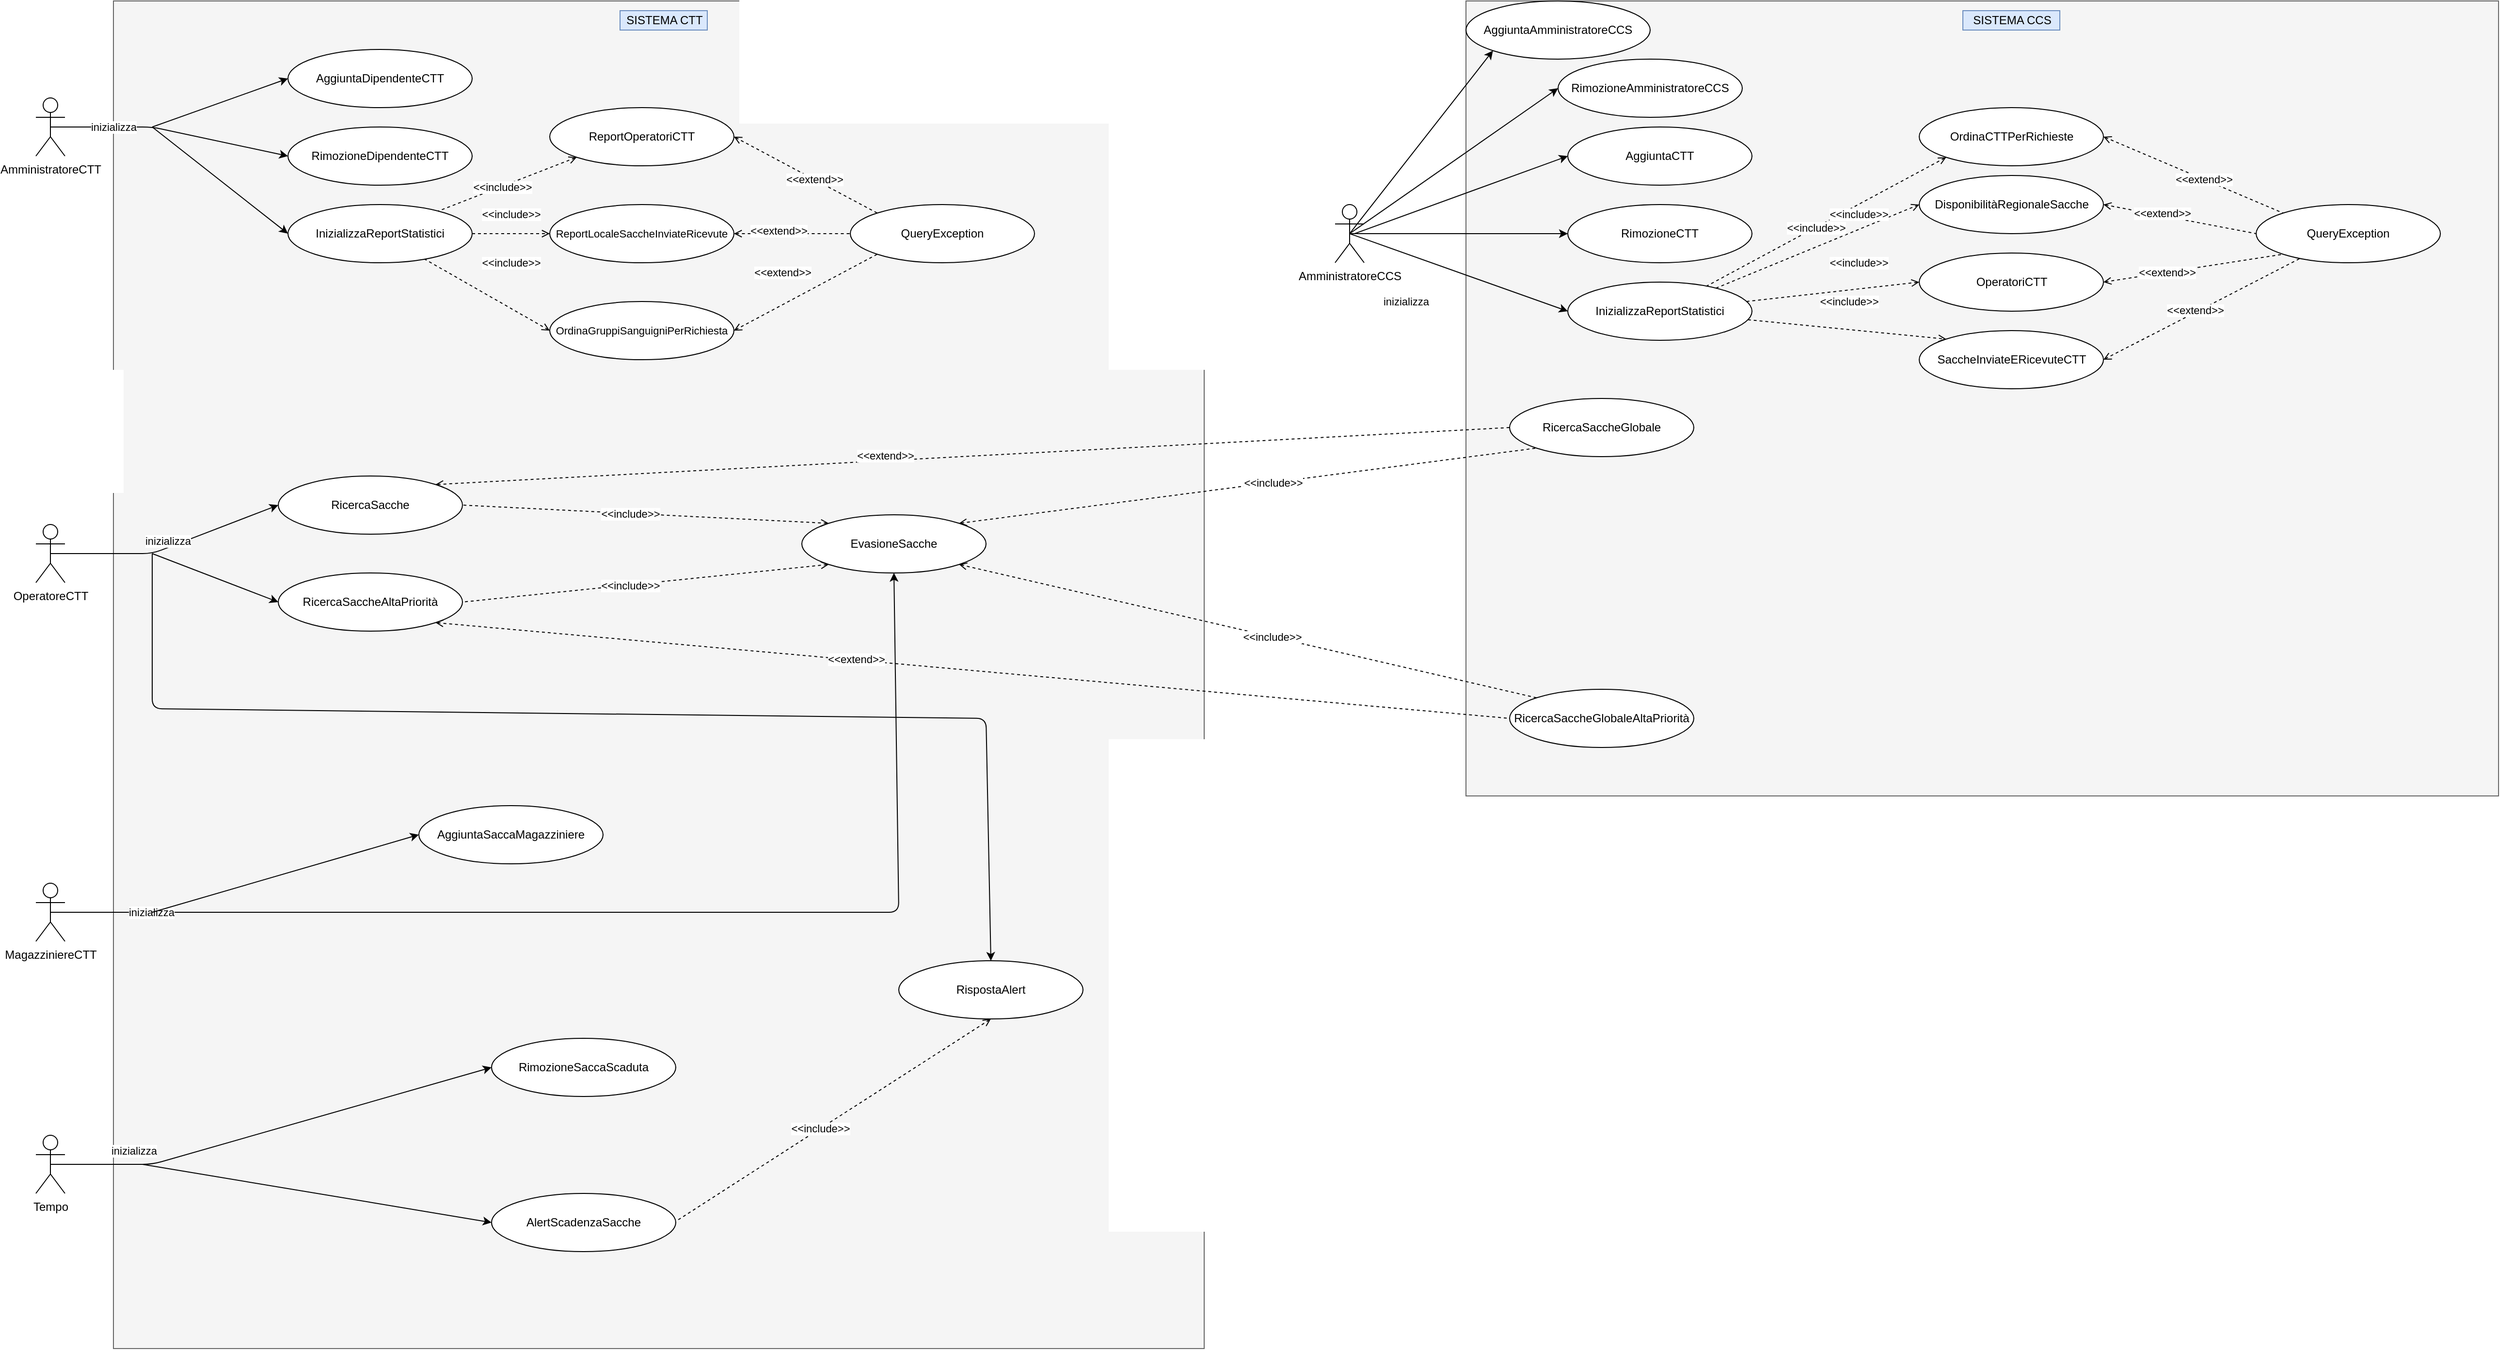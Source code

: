 <mxfile version="14.5.1" type="device"><diagram id="3FLHZTq3hZQt4nd_9_d8" name="Page-1"><mxGraphModel dx="1810" dy="1410" grid="1" gridSize="10" guides="1" tooltips="1" connect="1" arrows="1" fold="1" page="1" pageScale="1" pageWidth="1200" pageHeight="1600" math="0" shadow="0"><root><mxCell id="0"/><mxCell id="1" parent="0"/><mxCell id="kXRJ9fTZfxUqiPLf33Xb-1" value="" style="rounded=0;whiteSpace=wrap;html=1;fillColor=#f5f5f5;strokeColor=#666666;fontColor=#333333;" parent="1" vertex="1"><mxGeometry x="300" y="50" width="1125" height="1390" as="geometry"/></mxCell><mxCell id="kXRJ9fTZfxUqiPLf33Xb-2" value="SISTEMA CTT" style="text;html=1;align=center;verticalAlign=middle;resizable=0;points=[];autosize=1;fillColor=#dae8fc;strokeColor=#6c8ebf;" parent="1" vertex="1"><mxGeometry x="822.5" y="60" width="90" height="20" as="geometry"/></mxCell><mxCell id="kXRJ9fTZfxUqiPLf33Xb-3" value="AmministratoreCTT" style="shape=umlActor;verticalLabelPosition=bottom;verticalAlign=top;html=1;outlineConnect=0;" parent="1" vertex="1"><mxGeometry x="220" y="150" width="30" height="60" as="geometry"/></mxCell><mxCell id="kXRJ9fTZfxUqiPLf33Xb-4" value="AggiuntaDipendenteCTT" style="ellipse;whiteSpace=wrap;html=1;" parent="1" vertex="1"><mxGeometry x="480" y="100" width="190" height="60" as="geometry"/></mxCell><mxCell id="kXRJ9fTZfxUqiPLf33Xb-5" value="RimozioneDipendenteCTT" style="ellipse;whiteSpace=wrap;html=1;" parent="1" vertex="1"><mxGeometry x="480" y="180" width="190" height="60" as="geometry"/></mxCell><mxCell id="kXRJ9fTZfxUqiPLf33Xb-7" value="" style="endArrow=classic;html=1;entryX=0;entryY=0.5;entryDx=0;entryDy=0;" parent="1" target="kXRJ9fTZfxUqiPLf33Xb-4" edge="1"><mxGeometry width="50" height="50" relative="1" as="geometry"><mxPoint x="340" y="180" as="sourcePoint"/><mxPoint x="570" y="270" as="targetPoint"/></mxGeometry></mxCell><mxCell id="kXRJ9fTZfxUqiPLf33Xb-8" value="" style="endArrow=classic;html=1;exitX=0.5;exitY=0.5;exitDx=0;exitDy=0;exitPerimeter=0;entryX=0;entryY=0.5;entryDx=0;entryDy=0;" parent="1" source="kXRJ9fTZfxUqiPLf33Xb-3" target="kXRJ9fTZfxUqiPLf33Xb-5" edge="1"><mxGeometry width="50" height="50" relative="1" as="geometry"><mxPoint x="280" y="180" as="sourcePoint"/><mxPoint x="490" y="140" as="targetPoint"/><Array as="points"><mxPoint x="340" y="180"/></Array></mxGeometry></mxCell><mxCell id="kXRJ9fTZfxUqiPLf33Xb-10" value="inizializza" style="edgeLabel;html=1;align=center;verticalAlign=middle;resizable=0;points=[];" parent="kXRJ9fTZfxUqiPLf33Xb-8" vertex="1" connectable="0"><mxGeometry x="0.153" y="-1" relative="1" as="geometry"><mxPoint x="-77.46" y="-9.05" as="offset"/></mxGeometry></mxCell><mxCell id="kXRJ9fTZfxUqiPLf33Xb-11" value="MagazziniereCTT" style="shape=umlActor;verticalLabelPosition=bottom;verticalAlign=top;html=1;outlineConnect=0;" parent="1" vertex="1"><mxGeometry x="220" y="960" width="30" height="60" as="geometry"/></mxCell><mxCell id="kXRJ9fTZfxUqiPLf33Xb-12" value="AggiuntaSaccaMagazziniere" style="ellipse;whiteSpace=wrap;html=1;" parent="1" vertex="1"><mxGeometry x="615" y="880" width="190" height="60" as="geometry"/></mxCell><mxCell id="kXRJ9fTZfxUqiPLf33Xb-13" value="EvasioneSacche" style="ellipse;whiteSpace=wrap;html=1;" parent="1" vertex="1"><mxGeometry x="1010" y="580" width="190" height="60" as="geometry"/></mxCell><mxCell id="kXRJ9fTZfxUqiPLf33Xb-14" value="InizializzaReportStatistici" style="ellipse;whiteSpace=wrap;html=1;" parent="1" vertex="1"><mxGeometry x="480" y="260" width="190" height="60" as="geometry"/></mxCell><mxCell id="kXRJ9fTZfxUqiPLf33Xb-15" value="" style="endArrow=classic;html=1;entryX=0;entryY=0.5;entryDx=0;entryDy=0;" parent="1" target="kXRJ9fTZfxUqiPLf33Xb-14" edge="1"><mxGeometry width="50" height="50" relative="1" as="geometry"><mxPoint x="340" y="180" as="sourcePoint"/><mxPoint x="490" y="140" as="targetPoint"/></mxGeometry></mxCell><mxCell id="kXRJ9fTZfxUqiPLf33Xb-16" value="ReportOperatoriCTT" style="ellipse;whiteSpace=wrap;html=1;" parent="1" vertex="1"><mxGeometry x="750" y="160" width="190" height="60" as="geometry"/></mxCell><mxCell id="kXRJ9fTZfxUqiPLf33Xb-17" value="&lt;font style=&quot;font-size: 11px&quot;&gt;ReportLocaleSaccheInviateRicevute&lt;/font&gt;" style="ellipse;whiteSpace=wrap;html=1;" parent="1" vertex="1"><mxGeometry x="750" y="260" width="190" height="60" as="geometry"/></mxCell><mxCell id="kXRJ9fTZfxUqiPLf33Xb-18" value="&lt;font style=&quot;font-size: 11px&quot;&gt;OrdinaGruppiSanguigniPerRichiesta&lt;/font&gt;" style="ellipse;whiteSpace=wrap;html=1;" parent="1" vertex="1"><mxGeometry x="750" y="360" width="190" height="60" as="geometry"/></mxCell><mxCell id="kXRJ9fTZfxUqiPLf33Xb-21" value="" style="endArrow=none;dashed=1;html=1;exitX=0;exitY=0.5;exitDx=0;exitDy=0;startArrow=open;startFill=0;endFill=0;" parent="1" source="kXRJ9fTZfxUqiPLf33Xb-18" target="kXRJ9fTZfxUqiPLf33Xb-14" edge="1"><mxGeometry width="50" height="50" relative="1" as="geometry"><mxPoint x="680.0" y="300" as="sourcePoint"/><mxPoint x="750.0" y="430" as="targetPoint"/></mxGeometry></mxCell><mxCell id="kXRJ9fTZfxUqiPLf33Xb-22" value="" style="endArrow=open;dashed=1;html=1;entryX=0;entryY=0.5;entryDx=0;entryDy=0;endFill=0;startArrow=none;startFill=0;" parent="1" source="kXRJ9fTZfxUqiPLf33Xb-14" target="kXRJ9fTZfxUqiPLf33Xb-17" edge="1"><mxGeometry width="50" height="50" relative="1" as="geometry"><mxPoint x="750.0" y="350" as="sourcePoint"/><mxPoint x="680.0" y="300" as="targetPoint"/></mxGeometry></mxCell><mxCell id="kXRJ9fTZfxUqiPLf33Xb-23" value="" style="endArrow=none;dashed=1;html=1;exitX=0;exitY=1;exitDx=0;exitDy=0;startArrow=open;startFill=0;endFill=0;" parent="1" source="kXRJ9fTZfxUqiPLf33Xb-16" target="kXRJ9fTZfxUqiPLf33Xb-14" edge="1"><mxGeometry width="50" height="50" relative="1" as="geometry"><mxPoint x="760.0" y="360" as="sourcePoint"/><mxPoint x="670" y="280" as="targetPoint"/><Array as="points"/></mxGeometry></mxCell><mxCell id="kXRJ9fTZfxUqiPLf33Xb-24" value="&amp;lt;&amp;lt;include&amp;gt;&amp;gt;" style="edgeLabel;html=1;align=center;verticalAlign=middle;resizable=0;points=[];" parent="kXRJ9fTZfxUqiPLf33Xb-23" vertex="1" connectable="0"><mxGeometry x="0.085" relative="1" as="geometry"><mxPoint as="offset"/></mxGeometry></mxCell><mxCell id="kXRJ9fTZfxUqiPLf33Xb-25" value="&amp;lt;&amp;lt;include&amp;gt;&amp;gt;" style="edgeLabel;html=1;align=center;verticalAlign=middle;resizable=0;points=[];" parent="1" vertex="1" connectable="0"><mxGeometry x="710.001" y="319.998" as="geometry"/></mxCell><mxCell id="kXRJ9fTZfxUqiPLf33Xb-26" value="&amp;lt;&amp;lt;include&amp;gt;&amp;gt;" style="edgeLabel;html=1;align=center;verticalAlign=middle;resizable=0;points=[];" parent="1" vertex="1" connectable="0"><mxGeometry x="710.001" y="269.998" as="geometry"/></mxCell><mxCell id="kXRJ9fTZfxUqiPLf33Xb-28" value="QueryException" style="ellipse;whiteSpace=wrap;html=1;" parent="1" vertex="1"><mxGeometry x="1060" y="260" width="190" height="60" as="geometry"/></mxCell><mxCell id="kXRJ9fTZfxUqiPLf33Xb-30" value="" style="endArrow=none;dashed=1;html=1;entryX=0;entryY=0;entryDx=0;entryDy=0;exitX=1;exitY=0.5;exitDx=0;exitDy=0;startArrow=open;startFill=0;" parent="1" source="kXRJ9fTZfxUqiPLf33Xb-16" target="kXRJ9fTZfxUqiPLf33Xb-28" edge="1"><mxGeometry width="50" height="50" relative="1" as="geometry"><mxPoint x="930" y="280" as="sourcePoint"/><mxPoint x="980" y="230" as="targetPoint"/><Array as="points"/></mxGeometry></mxCell><mxCell id="kXRJ9fTZfxUqiPLf33Xb-34" value="&amp;lt;&amp;lt;extend&amp;gt;&amp;gt;" style="edgeLabel;html=1;align=center;verticalAlign=middle;resizable=0;points=[];" parent="kXRJ9fTZfxUqiPLf33Xb-30" vertex="1" connectable="0"><mxGeometry x="0.11" y="1" relative="1" as="geometry"><mxPoint y="1" as="offset"/></mxGeometry></mxCell><mxCell id="kXRJ9fTZfxUqiPLf33Xb-32" value="" style="endArrow=none;dashed=1;html=1;exitX=1;exitY=0.5;exitDx=0;exitDy=0;entryX=0;entryY=1;entryDx=0;entryDy=0;startArrow=open;startFill=0;" parent="1" source="kXRJ9fTZfxUqiPLf33Xb-18" target="kXRJ9fTZfxUqiPLf33Xb-28" edge="1"><mxGeometry width="50" height="50" relative="1" as="geometry"><mxPoint x="940" y="430" as="sourcePoint"/><mxPoint x="1119.438" y="326.325" as="targetPoint"/></mxGeometry></mxCell><mxCell id="kXRJ9fTZfxUqiPLf33Xb-33" value="" style="endArrow=none;dashed=1;html=1;exitX=1;exitY=0.5;exitDx=0;exitDy=0;entryX=0;entryY=0.5;entryDx=0;entryDy=0;startArrow=open;startFill=0;" parent="1" source="kXRJ9fTZfxUqiPLf33Xb-17" target="kXRJ9fTZfxUqiPLf33Xb-28" edge="1"><mxGeometry width="50" height="50" relative="1" as="geometry"><mxPoint x="940" y="350" as="sourcePoint"/><mxPoint x="1097.825" y="321.213" as="targetPoint"/></mxGeometry></mxCell><mxCell id="kXRJ9fTZfxUqiPLf33Xb-35" value="&amp;lt;&amp;lt;extend&amp;gt;&amp;gt;" style="edgeLabel;html=1;align=center;verticalAlign=middle;resizable=0;points=[];" parent="kXRJ9fTZfxUqiPLf33Xb-33" vertex="1" connectable="0"><mxGeometry x="-0.237" y="3" relative="1" as="geometry"><mxPoint as="offset"/></mxGeometry></mxCell><mxCell id="kXRJ9fTZfxUqiPLf33Xb-36" value="&amp;lt;&amp;lt;extend&amp;gt;&amp;gt;" style="edgeLabel;html=1;align=center;verticalAlign=middle;resizable=0;points=[];" parent="1" vertex="1" connectable="0"><mxGeometry x="990.206" y="329.997" as="geometry"/></mxCell><mxCell id="kXRJ9fTZfxUqiPLf33Xb-38" value="" style="rounded=0;whiteSpace=wrap;html=1;fillColor=#f5f5f5;strokeColor=#666666;fontColor=#333333;" parent="1" vertex="1"><mxGeometry x="1695" y="50" width="1065" height="820" as="geometry"/></mxCell><mxCell id="kXRJ9fTZfxUqiPLf33Xb-39" value="SISTEMA CCS" style="text;html=1;align=center;verticalAlign=middle;resizable=0;points=[];autosize=1;fillColor=#dae8fc;strokeColor=#6c8ebf;" parent="1" vertex="1"><mxGeometry x="2207.5" y="60" width="100" height="20" as="geometry"/></mxCell><mxCell id="kXRJ9fTZfxUqiPLf33Xb-40" value="AmministratoreCCS" style="shape=umlActor;verticalLabelPosition=bottom;verticalAlign=top;html=1;outlineConnect=0;" parent="1" vertex="1"><mxGeometry x="1560" y="260" width="30" height="60" as="geometry"/></mxCell><mxCell id="kXRJ9fTZfxUqiPLf33Xb-41" value="AggiuntaCTT" style="ellipse;whiteSpace=wrap;html=1;" parent="1" vertex="1"><mxGeometry x="1800" y="180" width="190" height="60" as="geometry"/></mxCell><mxCell id="kXRJ9fTZfxUqiPLf33Xb-42" value="RimozioneCTT" style="ellipse;whiteSpace=wrap;html=1;" parent="1" vertex="1"><mxGeometry x="1800" y="260" width="190" height="60" as="geometry"/></mxCell><mxCell id="kXRJ9fTZfxUqiPLf33Xb-43" value="" style="endArrow=classic;html=1;entryX=0;entryY=0.5;entryDx=0;entryDy=0;" parent="1" target="kXRJ9fTZfxUqiPLf33Xb-41" edge="1"><mxGeometry width="50" height="50" relative="1" as="geometry"><mxPoint x="1580" y="290" as="sourcePoint"/><mxPoint x="1960" y="270" as="targetPoint"/></mxGeometry></mxCell><mxCell id="kXRJ9fTZfxUqiPLf33Xb-44" value="" style="endArrow=classic;html=1;exitX=0.5;exitY=0.5;exitDx=0;exitDy=0;exitPerimeter=0;entryX=0;entryY=0.5;entryDx=0;entryDy=0;" parent="1" source="kXRJ9fTZfxUqiPLf33Xb-40" target="kXRJ9fTZfxUqiPLf33Xb-42" edge="1"><mxGeometry width="50" height="50" relative="1" as="geometry"><mxPoint x="1670" y="180" as="sourcePoint"/><mxPoint x="1880" y="140" as="targetPoint"/><Array as="points"/></mxGeometry></mxCell><mxCell id="kXRJ9fTZfxUqiPLf33Xb-45" value="inizializza" style="edgeLabel;html=1;align=center;verticalAlign=middle;resizable=0;points=[];" parent="kXRJ9fTZfxUqiPLf33Xb-44" vertex="1" connectable="0"><mxGeometry x="0.153" y="-1" relative="1" as="geometry"><mxPoint x="-72.17" y="68.51" as="offset"/></mxGeometry></mxCell><mxCell id="kXRJ9fTZfxUqiPLf33Xb-49" value="InizializzaReportStatistici" style="ellipse;whiteSpace=wrap;html=1;" parent="1" vertex="1"><mxGeometry x="1800" y="340" width="190" height="60" as="geometry"/></mxCell><mxCell id="kXRJ9fTZfxUqiPLf33Xb-50" value="" style="endArrow=classic;html=1;entryX=0;entryY=0.5;entryDx=0;entryDy=0;exitX=0.5;exitY=0.5;exitDx=0;exitDy=0;exitPerimeter=0;" parent="1" target="kXRJ9fTZfxUqiPLf33Xb-49" edge="1" source="kXRJ9fTZfxUqiPLf33Xb-40"><mxGeometry width="50" height="50" relative="1" as="geometry"><mxPoint x="1730" y="180" as="sourcePoint"/><mxPoint x="1880" y="140" as="targetPoint"/></mxGeometry></mxCell><mxCell id="kXRJ9fTZfxUqiPLf33Xb-51" value="OrdinaCTTPerRichieste" style="ellipse;whiteSpace=wrap;html=1;" parent="1" vertex="1"><mxGeometry x="2162.5" y="160" width="190" height="60" as="geometry"/></mxCell><mxCell id="kXRJ9fTZfxUqiPLf33Xb-52" value="DisponibilitàRegionaleSacche" style="ellipse;whiteSpace=wrap;html=1;" parent="1" vertex="1"><mxGeometry x="2162.5" y="230" width="190" height="60" as="geometry"/></mxCell><mxCell id="kXRJ9fTZfxUqiPLf33Xb-53" value="OperatoriCTT" style="ellipse;whiteSpace=wrap;html=1;" parent="1" vertex="1"><mxGeometry x="2162.5" y="310" width="190" height="60" as="geometry"/></mxCell><mxCell id="kXRJ9fTZfxUqiPLf33Xb-54" value="SaccheInviateERicevuteCTT" style="ellipse;whiteSpace=wrap;html=1;" parent="1" vertex="1"><mxGeometry x="2162.5" y="390" width="190" height="60" as="geometry"/></mxCell><mxCell id="kXRJ9fTZfxUqiPLf33Xb-55" value="" style="endArrow=open;dashed=1;html=1;entryX=0;entryY=0;entryDx=0;entryDy=0;startArrow=none;startFill=0;endFill=0;" parent="1" source="kXRJ9fTZfxUqiPLf33Xb-49" target="kXRJ9fTZfxUqiPLf33Xb-54" edge="1"><mxGeometry width="50" height="50" relative="1" as="geometry"><mxPoint x="2100" y="550" as="sourcePoint"/><mxPoint x="2150" y="500" as="targetPoint"/></mxGeometry></mxCell><mxCell id="kXRJ9fTZfxUqiPLf33Xb-56" value="" style="endArrow=none;dashed=1;html=1;exitX=0;exitY=0.5;exitDx=0;exitDy=0;startArrow=open;startFill=0;endFill=0;" parent="1" source="kXRJ9fTZfxUqiPLf33Xb-53" target="kXRJ9fTZfxUqiPLf33Xb-49" edge="1"><mxGeometry width="50" height="50" relative="1" as="geometry"><mxPoint x="2070.0" y="300" as="sourcePoint"/><mxPoint x="2140" y="430" as="targetPoint"/></mxGeometry></mxCell><mxCell id="kXRJ9fTZfxUqiPLf33Xb-57" value="" style="endArrow=open;dashed=1;html=1;entryX=0;entryY=0.5;entryDx=0;entryDy=0;endFill=0;startArrow=none;startFill=0;" parent="1" source="kXRJ9fTZfxUqiPLf33Xb-49" target="kXRJ9fTZfxUqiPLf33Xb-52" edge="1"><mxGeometry width="50" height="50" relative="1" as="geometry"><mxPoint x="2140" y="350" as="sourcePoint"/><mxPoint x="2070.0" y="300" as="targetPoint"/></mxGeometry></mxCell><mxCell id="kXRJ9fTZfxUqiPLf33Xb-58" value="" style="endArrow=none;dashed=1;html=1;exitX=0;exitY=1;exitDx=0;exitDy=0;startArrow=open;startFill=0;endFill=0;" parent="1" source="kXRJ9fTZfxUqiPLf33Xb-51" target="kXRJ9fTZfxUqiPLf33Xb-49" edge="1"><mxGeometry width="50" height="50" relative="1" as="geometry"><mxPoint x="2150" y="360" as="sourcePoint"/><mxPoint x="2060" y="280" as="targetPoint"/><Array as="points"/></mxGeometry></mxCell><mxCell id="kXRJ9fTZfxUqiPLf33Xb-59" value="&amp;lt;&amp;lt;include&amp;gt;&amp;gt;" style="edgeLabel;html=1;align=center;verticalAlign=middle;resizable=0;points=[];" parent="kXRJ9fTZfxUqiPLf33Xb-58" vertex="1" connectable="0"><mxGeometry x="0.085" relative="1" as="geometry"><mxPoint as="offset"/></mxGeometry></mxCell><mxCell id="kXRJ9fTZfxUqiPLf33Xb-60" value="&amp;lt;&amp;lt;include&amp;gt;&amp;gt;" style="edgeLabel;html=1;align=center;verticalAlign=middle;resizable=0;points=[];" parent="1" vertex="1" connectable="0"><mxGeometry x="2100.001" y="319.998" as="geometry"/></mxCell><mxCell id="kXRJ9fTZfxUqiPLf33Xb-61" value="&amp;lt;&amp;lt;include&amp;gt;&amp;gt;" style="edgeLabel;html=1;align=center;verticalAlign=middle;resizable=0;points=[];" parent="1" vertex="1" connectable="0"><mxGeometry x="2100.001" y="269.998" as="geometry"/></mxCell><mxCell id="kXRJ9fTZfxUqiPLf33Xb-62" value="&amp;lt;&amp;lt;include&amp;gt;&amp;gt;" style="edgeLabel;html=1;align=center;verticalAlign=middle;resizable=0;points=[];" parent="1" vertex="1" connectable="0"><mxGeometry x="2090.001" y="359.998" as="geometry"/></mxCell><mxCell id="kXRJ9fTZfxUqiPLf33Xb-63" value="QueryException" style="ellipse;whiteSpace=wrap;html=1;" parent="1" vertex="1"><mxGeometry x="2510" y="260" width="190" height="60" as="geometry"/></mxCell><mxCell id="kXRJ9fTZfxUqiPLf33Xb-64" value="" style="endArrow=none;dashed=1;html=1;entryX=0;entryY=0;entryDx=0;entryDy=0;exitX=1;exitY=0.5;exitDx=0;exitDy=0;startArrow=open;startFill=0;" parent="1" source="kXRJ9fTZfxUqiPLf33Xb-51" target="kXRJ9fTZfxUqiPLf33Xb-63" edge="1"><mxGeometry width="50" height="50" relative="1" as="geometry"><mxPoint x="2320" y="280" as="sourcePoint"/><mxPoint x="2370" y="230" as="targetPoint"/><Array as="points"/></mxGeometry></mxCell><mxCell id="kXRJ9fTZfxUqiPLf33Xb-65" value="&amp;lt;&amp;lt;extend&amp;gt;&amp;gt;" style="edgeLabel;html=1;align=center;verticalAlign=middle;resizable=0;points=[];" parent="kXRJ9fTZfxUqiPLf33Xb-64" vertex="1" connectable="0"><mxGeometry x="0.11" y="1" relative="1" as="geometry"><mxPoint y="1" as="offset"/></mxGeometry></mxCell><mxCell id="kXRJ9fTZfxUqiPLf33Xb-66" value="" style="endArrow=none;dashed=1;html=1;exitX=1;exitY=0.5;exitDx=0;exitDy=0;startArrow=open;startFill=0;" parent="1" source="kXRJ9fTZfxUqiPLf33Xb-54" target="kXRJ9fTZfxUqiPLf33Xb-63" edge="1"><mxGeometry width="50" height="50" relative="1" as="geometry"><mxPoint x="2330" y="200.0" as="sourcePoint"/><mxPoint x="2487.825" y="278.787" as="targetPoint"/></mxGeometry></mxCell><mxCell id="kXRJ9fTZfxUqiPLf33Xb-67" value="" style="endArrow=none;dashed=1;html=1;exitX=1;exitY=0.5;exitDx=0;exitDy=0;entryX=0;entryY=1;entryDx=0;entryDy=0;startArrow=open;startFill=0;" parent="1" source="kXRJ9fTZfxUqiPLf33Xb-53" target="kXRJ9fTZfxUqiPLf33Xb-63" edge="1"><mxGeometry width="50" height="50" relative="1" as="geometry"><mxPoint x="2330" y="430" as="sourcePoint"/><mxPoint x="2509.438" y="326.325" as="targetPoint"/></mxGeometry></mxCell><mxCell id="kXRJ9fTZfxUqiPLf33Xb-68" value="" style="endArrow=none;dashed=1;html=1;exitX=1;exitY=0.5;exitDx=0;exitDy=0;entryX=0;entryY=0.5;entryDx=0;entryDy=0;startArrow=open;startFill=0;" parent="1" source="kXRJ9fTZfxUqiPLf33Xb-52" target="kXRJ9fTZfxUqiPLf33Xb-63" edge="1"><mxGeometry width="50" height="50" relative="1" as="geometry"><mxPoint x="2330" y="350" as="sourcePoint"/><mxPoint x="2487.825" y="321.213" as="targetPoint"/></mxGeometry></mxCell><mxCell id="kXRJ9fTZfxUqiPLf33Xb-69" value="&amp;lt;&amp;lt;extend&amp;gt;&amp;gt;" style="edgeLabel;html=1;align=center;verticalAlign=middle;resizable=0;points=[];" parent="kXRJ9fTZfxUqiPLf33Xb-68" vertex="1" connectable="0"><mxGeometry x="-0.237" y="3" relative="1" as="geometry"><mxPoint as="offset"/></mxGeometry></mxCell><mxCell id="kXRJ9fTZfxUqiPLf33Xb-70" value="&amp;lt;&amp;lt;extend&amp;gt;&amp;gt;" style="edgeLabel;html=1;align=center;verticalAlign=middle;resizable=0;points=[];" parent="1" vertex="1" connectable="0"><mxGeometry x="2380.206" y="329.997" as="geometry"><mxPoint x="38" as="offset"/></mxGeometry></mxCell><mxCell id="kXRJ9fTZfxUqiPLf33Xb-71" value="&amp;lt;&amp;lt;extend&amp;gt;&amp;gt;" style="edgeLabel;html=1;align=center;verticalAlign=middle;resizable=0;points=[];" parent="1" vertex="1" connectable="0"><mxGeometry x="2419.996" y="369.997" as="geometry"><mxPoint x="27" y="-1" as="offset"/></mxGeometry></mxCell><mxCell id="kXRJ9fTZfxUqiPLf33Xb-73" value="" style="endArrow=classic;html=1;exitX=0.5;exitY=0.5;exitDx=0;exitDy=0;exitPerimeter=0;entryX=0.5;entryY=1;entryDx=0;entryDy=0;" parent="1" target="kXRJ9fTZfxUqiPLf33Xb-13" edge="1"><mxGeometry width="50" height="50" relative="1" as="geometry"><mxPoint x="235" y="990" as="sourcePoint"/><mxPoint x="480" y="1020.0" as="targetPoint"/><Array as="points"><mxPoint x="340" y="990"/><mxPoint x="1110" y="990"/></Array></mxGeometry></mxCell><mxCell id="kXRJ9fTZfxUqiPLf33Xb-74" value="inizializza" style="edgeLabel;html=1;align=center;verticalAlign=middle;resizable=0;points=[];" parent="kXRJ9fTZfxUqiPLf33Xb-73" vertex="1" connectable="0"><mxGeometry x="0.153" y="-1" relative="1" as="geometry"><mxPoint x="-602.14" y="-1" as="offset"/></mxGeometry></mxCell><mxCell id="kXRJ9fTZfxUqiPLf33Xb-75" value="" style="endArrow=classic;html=1;entryX=0;entryY=0.5;entryDx=0;entryDy=0;" parent="1" target="kXRJ9fTZfxUqiPLf33Xb-12" edge="1"><mxGeometry width="50" height="50" relative="1" as="geometry"><mxPoint x="340" y="990" as="sourcePoint"/><mxPoint x="450" y="930" as="targetPoint"/></mxGeometry></mxCell><mxCell id="kXRJ9fTZfxUqiPLf33Xb-76" value="OperatoreCTT" style="shape=umlActor;verticalLabelPosition=bottom;verticalAlign=top;html=1;outlineConnect=0;" parent="1" vertex="1"><mxGeometry x="220" y="590" width="30" height="60" as="geometry"/></mxCell><mxCell id="kXRJ9fTZfxUqiPLf33Xb-78" value="RicercaSacche" style="ellipse;whiteSpace=wrap;html=1;" parent="1" vertex="1"><mxGeometry x="470" y="540" width="190" height="60" as="geometry"/></mxCell><mxCell id="kXRJ9fTZfxUqiPLf33Xb-79" value="" style="endArrow=classic;html=1;exitX=0.5;exitY=0.5;exitDx=0;exitDy=0;exitPerimeter=0;entryX=0;entryY=0.5;entryDx=0;entryDy=0;" parent="1" target="kXRJ9fTZfxUqiPLf33Xb-78" edge="1"><mxGeometry width="50" height="50" relative="1" as="geometry"><mxPoint x="235" y="620" as="sourcePoint"/><mxPoint x="480" y="650.0" as="targetPoint"/><Array as="points"><mxPoint x="340" y="620"/></Array></mxGeometry></mxCell><mxCell id="kXRJ9fTZfxUqiPLf33Xb-80" value="inizializza" style="edgeLabel;html=1;align=center;verticalAlign=middle;resizable=0;points=[];" parent="kXRJ9fTZfxUqiPLf33Xb-79" vertex="1" connectable="0"><mxGeometry x="0.153" y="-1" relative="1" as="geometry"><mxPoint x="-18.53" y="-1" as="offset"/></mxGeometry></mxCell><mxCell id="kXRJ9fTZfxUqiPLf33Xb-82" value="RicercaSaccheGlobale" style="ellipse;whiteSpace=wrap;html=1;" parent="1" vertex="1"><mxGeometry x="1740" y="460" width="190" height="60" as="geometry"/></mxCell><mxCell id="kXRJ9fTZfxUqiPLf33Xb-83" value="" style="endArrow=none;dashed=1;html=1;exitX=1;exitY=0;exitDx=0;exitDy=0;entryX=0;entryY=0.5;entryDx=0;entryDy=0;startArrow=open;startFill=0;" parent="1" source="kXRJ9fTZfxUqiPLf33Xb-78" target="kXRJ9fTZfxUqiPLf33Xb-82" edge="1"><mxGeometry width="50" height="50" relative="1" as="geometry"><mxPoint x="950.0" y="430.0" as="sourcePoint"/><mxPoint x="1097.474" y="351.102" as="targetPoint"/></mxGeometry></mxCell><mxCell id="kXRJ9fTZfxUqiPLf33Xb-85" value="RicercaSaccheAltaPriorità" style="ellipse;whiteSpace=wrap;html=1;" parent="1" vertex="1"><mxGeometry x="470" y="640" width="190" height="60" as="geometry"/></mxCell><mxCell id="kXRJ9fTZfxUqiPLf33Xb-86" value="RicercaSaccheGlobaleAltaPriorità" style="ellipse;whiteSpace=wrap;html=1;" parent="1" vertex="1"><mxGeometry x="1740" y="760" width="190" height="60" as="geometry"/></mxCell><mxCell id="kXRJ9fTZfxUqiPLf33Xb-87" value="" style="endArrow=none;dashed=1;html=1;exitX=1;exitY=1;exitDx=0;exitDy=0;entryX=0;entryY=0.5;entryDx=0;entryDy=0;startArrow=open;startFill=0;" parent="1" source="kXRJ9fTZfxUqiPLf33Xb-85" target="kXRJ9fTZfxUqiPLf33Xb-86" edge="1"><mxGeometry width="50" height="50" relative="1" as="geometry"><mxPoint x="660" y="669.41" as="sourcePoint"/><mxPoint x="790.0" y="669.41" as="targetPoint"/></mxGeometry></mxCell><mxCell id="kXRJ9fTZfxUqiPLf33Xb-88" value="&amp;lt;&amp;lt;extend&amp;gt;&amp;gt;" style="edgeLabel;html=1;align=center;verticalAlign=middle;resizable=0;points=[];" parent="1" vertex="1" connectable="0"><mxGeometry x="1259.996" y="369.997" as="geometry"><mxPoint x="-164" y="149" as="offset"/></mxGeometry></mxCell><mxCell id="kXRJ9fTZfxUqiPLf33Xb-89" value="&amp;lt;&amp;lt;extend&amp;gt;&amp;gt;" style="edgeLabel;html=1;align=center;verticalAlign=middle;resizable=0;points=[];" parent="1" vertex="1" connectable="0"><mxGeometry x="1229.996" y="579.997" as="geometry"><mxPoint x="-164" y="149" as="offset"/></mxGeometry></mxCell><mxCell id="kXRJ9fTZfxUqiPLf33Xb-90" value="" style="endArrow=classic;html=1;entryX=0;entryY=0.5;entryDx=0;entryDy=0;" parent="1" target="kXRJ9fTZfxUqiPLf33Xb-85" edge="1"><mxGeometry width="50" height="50" relative="1" as="geometry"><mxPoint x="340" y="620" as="sourcePoint"/><mxPoint x="480.0" y="730.0" as="targetPoint"/></mxGeometry></mxCell><mxCell id="kXRJ9fTZfxUqiPLf33Xb-91" value="" style="endArrow=none;dashed=1;html=1;exitX=1;exitY=0;exitDx=0;exitDy=0;startArrow=open;startFill=0;endFill=0;entryX=0;entryY=1;entryDx=0;entryDy=0;" parent="1" source="kXRJ9fTZfxUqiPLf33Xb-13" target="kXRJ9fTZfxUqiPLf33Xb-82" edge="1"><mxGeometry width="50" height="50" relative="1" as="geometry"><mxPoint x="1082.745" y="450.003" as="sourcePoint"/><mxPoint x="939.997" y="505.55" as="targetPoint"/><Array as="points"/></mxGeometry></mxCell><mxCell id="kXRJ9fTZfxUqiPLf33Xb-92" value="&amp;lt;&amp;lt;include&amp;gt;&amp;gt;" style="edgeLabel;html=1;align=center;verticalAlign=middle;resizable=0;points=[];" parent="kXRJ9fTZfxUqiPLf33Xb-91" vertex="1" connectable="0"><mxGeometry x="0.085" relative="1" as="geometry"><mxPoint as="offset"/></mxGeometry></mxCell><mxCell id="kXRJ9fTZfxUqiPLf33Xb-93" value="" style="endArrow=none;dashed=1;html=1;exitX=0;exitY=0;exitDx=0;exitDy=0;startArrow=open;startFill=0;endFill=0;entryX=1;entryY=0.5;entryDx=0;entryDy=0;" parent="1" source="kXRJ9fTZfxUqiPLf33Xb-13" target="kXRJ9fTZfxUqiPLf33Xb-78" edge="1"><mxGeometry width="50" height="50" relative="1" as="geometry"><mxPoint x="1115" y="590" as="sourcePoint"/><mxPoint x="949.997" y="515.55" as="targetPoint"/><Array as="points"/></mxGeometry></mxCell><mxCell id="kXRJ9fTZfxUqiPLf33Xb-94" value="&amp;lt;&amp;lt;include&amp;gt;&amp;gt;" style="edgeLabel;html=1;align=center;verticalAlign=middle;resizable=0;points=[];" parent="kXRJ9fTZfxUqiPLf33Xb-93" vertex="1" connectable="0"><mxGeometry x="0.085" relative="1" as="geometry"><mxPoint as="offset"/></mxGeometry></mxCell><mxCell id="kXRJ9fTZfxUqiPLf33Xb-95" value="" style="endArrow=none;dashed=1;html=1;exitX=0;exitY=1;exitDx=0;exitDy=0;startArrow=open;startFill=0;endFill=0;entryX=1;entryY=0.5;entryDx=0;entryDy=0;" parent="1" source="kXRJ9fTZfxUqiPLf33Xb-13" target="kXRJ9fTZfxUqiPLf33Xb-85" edge="1"><mxGeometry width="50" height="50" relative="1" as="geometry"><mxPoint x="1047.825" y="598.787" as="sourcePoint"/><mxPoint x="670" y="580" as="targetPoint"/><Array as="points"/></mxGeometry></mxCell><mxCell id="kXRJ9fTZfxUqiPLf33Xb-96" value="&amp;lt;&amp;lt;include&amp;gt;&amp;gt;" style="edgeLabel;html=1;align=center;verticalAlign=middle;resizable=0;points=[];" parent="kXRJ9fTZfxUqiPLf33Xb-95" vertex="1" connectable="0"><mxGeometry x="0.085" relative="1" as="geometry"><mxPoint as="offset"/></mxGeometry></mxCell><mxCell id="kXRJ9fTZfxUqiPLf33Xb-98" value="" style="endArrow=none;dashed=1;html=1;exitX=1;exitY=1;exitDx=0;exitDy=0;startArrow=open;startFill=0;endFill=0;entryX=0;entryY=0;entryDx=0;entryDy=0;" parent="1" source="kXRJ9fTZfxUqiPLf33Xb-13" target="kXRJ9fTZfxUqiPLf33Xb-86" edge="1"><mxGeometry width="50" height="50" relative="1" as="geometry"><mxPoint x="1317.825" y="690.003" as="sourcePoint"/><mxPoint x="940" y="728.79" as="targetPoint"/><Array as="points"/></mxGeometry></mxCell><mxCell id="kXRJ9fTZfxUqiPLf33Xb-99" value="&amp;lt;&amp;lt;include&amp;gt;&amp;gt;" style="edgeLabel;html=1;align=center;verticalAlign=middle;resizable=0;points=[];" parent="kXRJ9fTZfxUqiPLf33Xb-98" vertex="1" connectable="0"><mxGeometry x="0.085" relative="1" as="geometry"><mxPoint as="offset"/></mxGeometry></mxCell><mxCell id="kXRJ9fTZfxUqiPLf33Xb-100" value="Tempo" style="shape=umlActor;verticalLabelPosition=bottom;verticalAlign=top;html=1;outlineConnect=0;" parent="1" vertex="1"><mxGeometry x="220" y="1220" width="30" height="60" as="geometry"/></mxCell><mxCell id="kXRJ9fTZfxUqiPLf33Xb-101" value="RimozioneSaccaScaduta" style="ellipse;whiteSpace=wrap;html=1;" parent="1" vertex="1"><mxGeometry x="690" y="1120" width="190" height="60" as="geometry"/></mxCell><mxCell id="kXRJ9fTZfxUqiPLf33Xb-102" value="AlertScadenzaSacche" style="ellipse;whiteSpace=wrap;html=1;" parent="1" vertex="1"><mxGeometry x="690" y="1280" width="190" height="60" as="geometry"/></mxCell><mxCell id="kXRJ9fTZfxUqiPLf33Xb-103" value="" style="endArrow=classic;html=1;exitX=0.5;exitY=0.5;exitDx=0;exitDy=0;exitPerimeter=0;entryX=0;entryY=0.5;entryDx=0;entryDy=0;" parent="1" target="kXRJ9fTZfxUqiPLf33Xb-101" edge="1"><mxGeometry width="50" height="50" relative="1" as="geometry"><mxPoint x="235" y="1250" as="sourcePoint"/><mxPoint x="470" y="1200.0" as="targetPoint"/><Array as="points"><mxPoint x="340" y="1250"/></Array></mxGeometry></mxCell><mxCell id="kXRJ9fTZfxUqiPLf33Xb-104" value="inizializza" style="edgeLabel;html=1;align=center;verticalAlign=middle;resizable=0;points=[];" parent="kXRJ9fTZfxUqiPLf33Xb-103" vertex="1" connectable="0"><mxGeometry x="0.153" y="-1" relative="1" as="geometry"><mxPoint x="-178.93" y="30.13" as="offset"/></mxGeometry></mxCell><mxCell id="kXRJ9fTZfxUqiPLf33Xb-105" value="" style="endArrow=classic;html=1;entryX=0;entryY=0.5;entryDx=0;entryDy=0;" parent="1" target="kXRJ9fTZfxUqiPLf33Xb-102" edge="1"><mxGeometry width="50" height="50" relative="1" as="geometry"><mxPoint x="330" y="1250.0" as="sourcePoint"/><mxPoint x="460" y="1300.0" as="targetPoint"/></mxGeometry></mxCell><mxCell id="kXRJ9fTZfxUqiPLf33Xb-106" value="RispostaAlert" style="ellipse;whiteSpace=wrap;html=1;" parent="1" vertex="1"><mxGeometry x="1110" y="1040" width="190" height="60" as="geometry"/></mxCell><mxCell id="kXRJ9fTZfxUqiPLf33Xb-107" value="" style="endArrow=classic;html=1;entryX=0.5;entryY=0;entryDx=0;entryDy=0;" parent="1" target="kXRJ9fTZfxUqiPLf33Xb-106" edge="1"><mxGeometry width="50" height="50" relative="1" as="geometry"><mxPoint x="340" y="620" as="sourcePoint"/><mxPoint x="480" y="680.0" as="targetPoint"/><Array as="points"><mxPoint x="340" y="780"/><mxPoint x="1200" y="790"/></Array></mxGeometry></mxCell><mxCell id="kXRJ9fTZfxUqiPLf33Xb-108" value="" style="endArrow=none;dashed=1;html=1;exitX=0.5;exitY=1;exitDx=0;exitDy=0;startArrow=open;startFill=0;endFill=0;entryX=1;entryY=0.5;entryDx=0;entryDy=0;" parent="1" source="kXRJ9fTZfxUqiPLf33Xb-106" edge="1"><mxGeometry width="50" height="50" relative="1" as="geometry"><mxPoint x="1257.825" y="1270.003" as="sourcePoint"/><mxPoint x="880" y="1308.79" as="targetPoint"/><Array as="points"/></mxGeometry></mxCell><mxCell id="kXRJ9fTZfxUqiPLf33Xb-109" value="&amp;lt;&amp;lt;include&amp;gt;&amp;gt;" style="edgeLabel;html=1;align=center;verticalAlign=middle;resizable=0;points=[];" parent="kXRJ9fTZfxUqiPLf33Xb-108" vertex="1" connectable="0"><mxGeometry x="0.085" relative="1" as="geometry"><mxPoint as="offset"/></mxGeometry></mxCell><mxCell id="6dHGnk4y2kVfZwnD37H--1" value="RimozioneAmministratoreCCS" style="ellipse;whiteSpace=wrap;html=1;" vertex="1" parent="1"><mxGeometry x="1790" y="110" width="190" height="60" as="geometry"/></mxCell><mxCell id="6dHGnk4y2kVfZwnD37H--2" value="AggiuntaAmministratoreCCS" style="ellipse;whiteSpace=wrap;html=1;" vertex="1" parent="1"><mxGeometry x="1695" y="50" width="190" height="60" as="geometry"/></mxCell><mxCell id="6dHGnk4y2kVfZwnD37H--3" value="" style="endArrow=classic;html=1;entryX=0;entryY=0.5;entryDx=0;entryDy=0;exitX=0.5;exitY=0.5;exitDx=0;exitDy=0;exitPerimeter=0;" edge="1" parent="1" source="kXRJ9fTZfxUqiPLf33Xb-40" target="6dHGnk4y2kVfZwnD37H--1"><mxGeometry width="50" height="50" relative="1" as="geometry"><mxPoint x="1590" y="300" as="sourcePoint"/><mxPoint x="1810" y="220" as="targetPoint"/></mxGeometry></mxCell><mxCell id="6dHGnk4y2kVfZwnD37H--4" value="" style="endArrow=classic;html=1;entryX=0;entryY=1;entryDx=0;entryDy=0;exitX=0.5;exitY=0.5;exitDx=0;exitDy=0;exitPerimeter=0;" edge="1" parent="1" source="kXRJ9fTZfxUqiPLf33Xb-40" target="6dHGnk4y2kVfZwnD37H--2"><mxGeometry width="50" height="50" relative="1" as="geometry"><mxPoint x="1585" y="300" as="sourcePoint"/><mxPoint x="1800" y="150" as="targetPoint"/></mxGeometry></mxCell></root></mxGraphModel></diagram></mxfile>